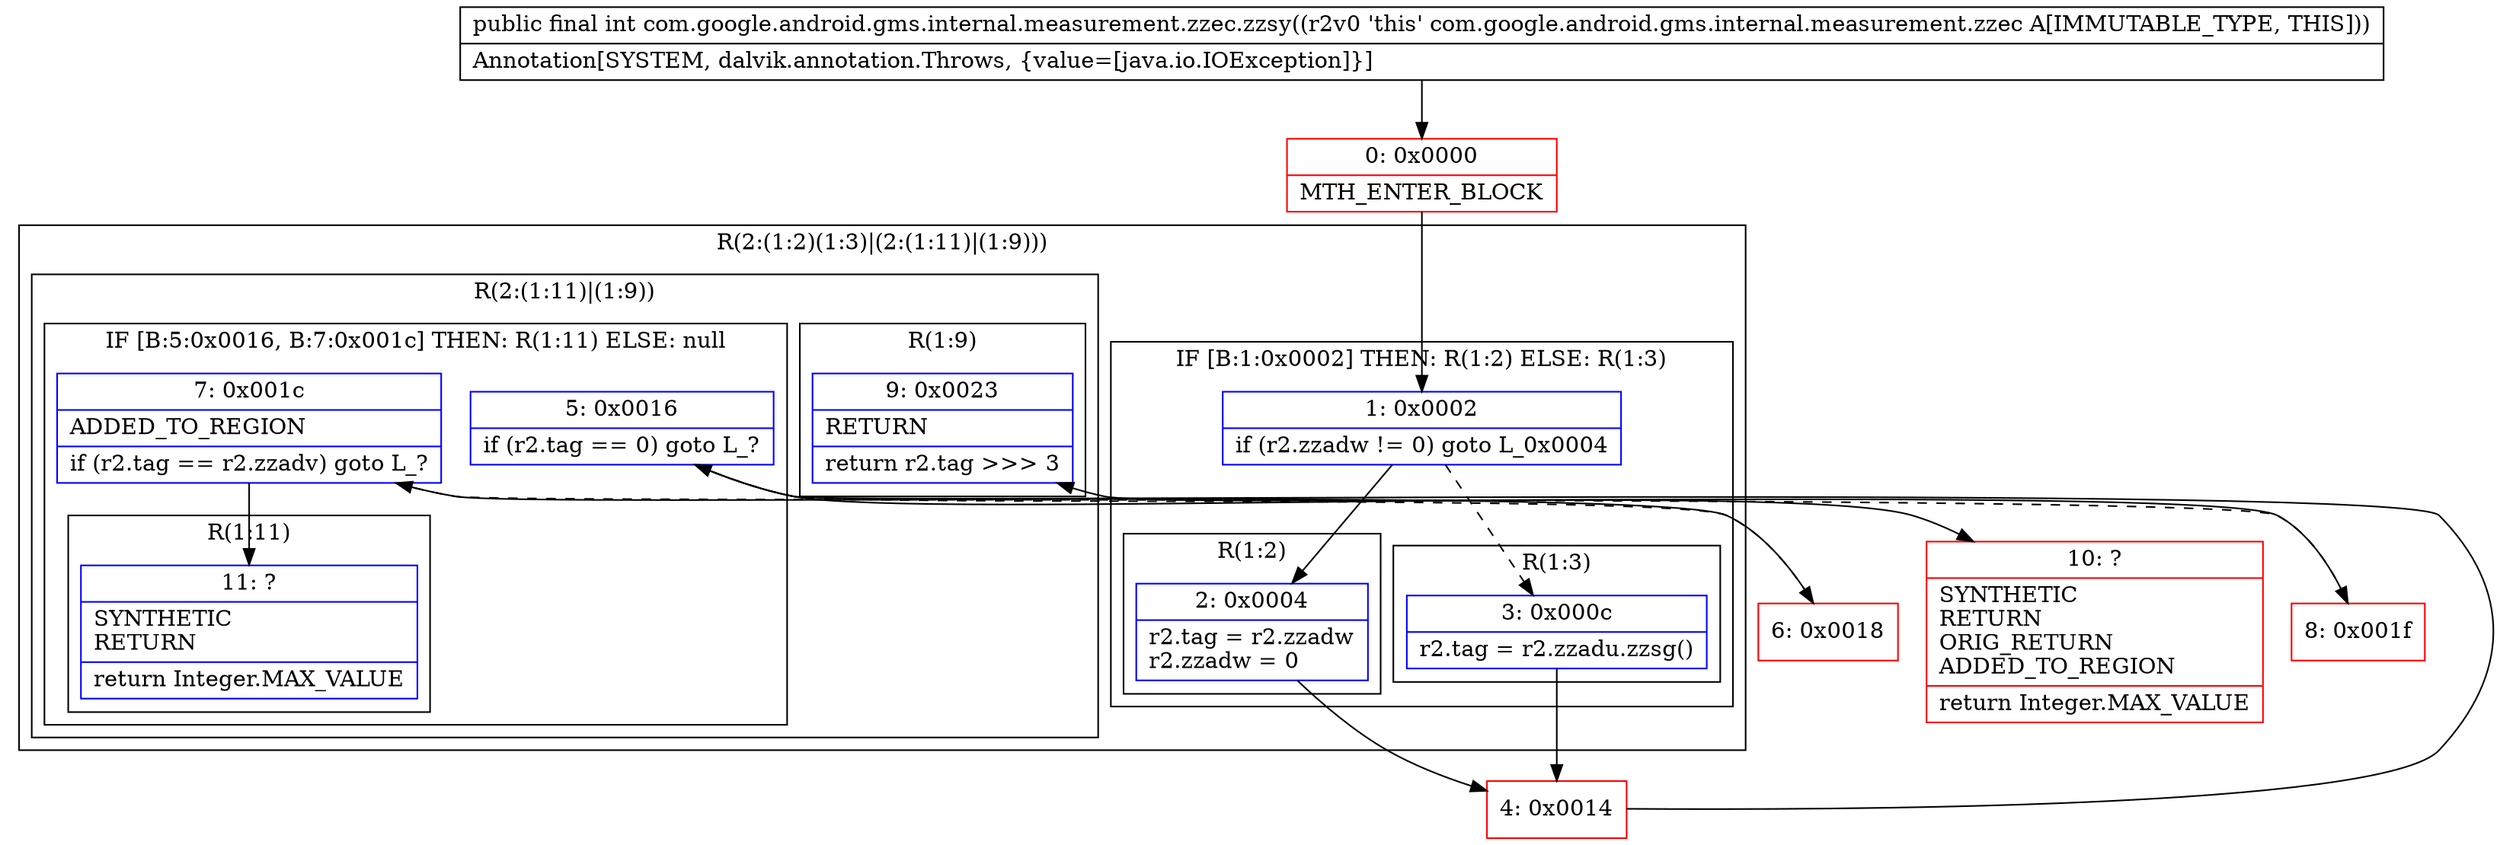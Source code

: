 digraph "CFG forcom.google.android.gms.internal.measurement.zzec.zzsy()I" {
subgraph cluster_Region_239418393 {
label = "R(2:(1:2)(1:3)|(2:(1:11)|(1:9)))";
node [shape=record,color=blue];
subgraph cluster_IfRegion_1280728255 {
label = "IF [B:1:0x0002] THEN: R(1:2) ELSE: R(1:3)";
node [shape=record,color=blue];
Node_1 [shape=record,label="{1\:\ 0x0002|if (r2.zzadw != 0) goto L_0x0004\l}"];
subgraph cluster_Region_1551056089 {
label = "R(1:2)";
node [shape=record,color=blue];
Node_2 [shape=record,label="{2\:\ 0x0004|r2.tag = r2.zzadw\lr2.zzadw = 0\l}"];
}
subgraph cluster_Region_1136137260 {
label = "R(1:3)";
node [shape=record,color=blue];
Node_3 [shape=record,label="{3\:\ 0x000c|r2.tag = r2.zzadu.zzsg()\l}"];
}
}
subgraph cluster_Region_1681542582 {
label = "R(2:(1:11)|(1:9))";
node [shape=record,color=blue];
subgraph cluster_IfRegion_444028458 {
label = "IF [B:5:0x0016, B:7:0x001c] THEN: R(1:11) ELSE: null";
node [shape=record,color=blue];
Node_5 [shape=record,label="{5\:\ 0x0016|if (r2.tag == 0) goto L_?\l}"];
Node_7 [shape=record,label="{7\:\ 0x001c|ADDED_TO_REGION\l|if (r2.tag == r2.zzadv) goto L_?\l}"];
subgraph cluster_Region_1596400713 {
label = "R(1:11)";
node [shape=record,color=blue];
Node_11 [shape=record,label="{11\:\ ?|SYNTHETIC\lRETURN\l|return Integer.MAX_VALUE\l}"];
}
}
subgraph cluster_Region_1555907317 {
label = "R(1:9)";
node [shape=record,color=blue];
Node_9 [shape=record,label="{9\:\ 0x0023|RETURN\l|return r2.tag \>\>\> 3\l}"];
}
}
}
Node_0 [shape=record,color=red,label="{0\:\ 0x0000|MTH_ENTER_BLOCK\l}"];
Node_4 [shape=record,color=red,label="{4\:\ 0x0014}"];
Node_6 [shape=record,color=red,label="{6\:\ 0x0018}"];
Node_8 [shape=record,color=red,label="{8\:\ 0x001f}"];
Node_10 [shape=record,color=red,label="{10\:\ ?|SYNTHETIC\lRETURN\lORIG_RETURN\lADDED_TO_REGION\l|return Integer.MAX_VALUE\l}"];
MethodNode[shape=record,label="{public final int com.google.android.gms.internal.measurement.zzec.zzsy((r2v0 'this' com.google.android.gms.internal.measurement.zzec A[IMMUTABLE_TYPE, THIS]))  | Annotation[SYSTEM, dalvik.annotation.Throws, \{value=[java.io.IOException]\}]\l}"];
MethodNode -> Node_0;
Node_1 -> Node_2;
Node_1 -> Node_3[style=dashed];
Node_2 -> Node_4;
Node_3 -> Node_4;
Node_5 -> Node_6[style=dashed];
Node_5 -> Node_10;
Node_7 -> Node_8[style=dashed];
Node_7 -> Node_11;
Node_0 -> Node_1;
Node_4 -> Node_5;
Node_6 -> Node_7;
Node_8 -> Node_9;
}

